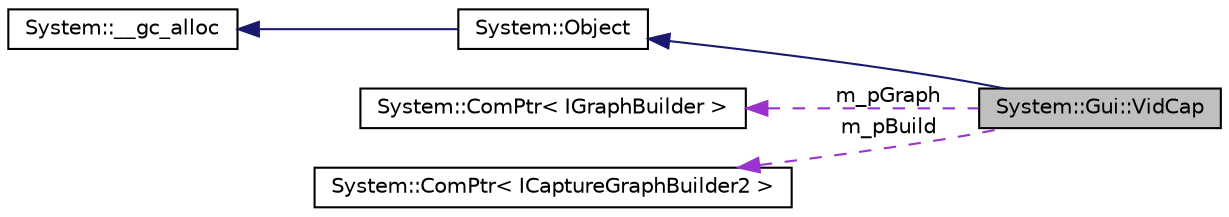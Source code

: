 digraph G
{
  edge [fontname="Helvetica",fontsize="10",labelfontname="Helvetica",labelfontsize="10"];
  node [fontname="Helvetica",fontsize="10",shape=record];
  rankdir="LR";
  Node1 [label="System::Gui::VidCap",height=0.2,width=0.4,color="black", fillcolor="grey75", style="filled" fontcolor="black"];
  Node2 -> Node1 [dir="back",color="midnightblue",fontsize="10",style="solid",fontname="Helvetica"];
  Node2 [label="System::Object",height=0.2,width=0.4,color="black", fillcolor="white", style="filled",URL="$class_system_1_1_object.html"];
  Node3 -> Node2 [dir="back",color="midnightblue",fontsize="10",style="solid",fontname="Helvetica"];
  Node3 [label="System::__gc_alloc",height=0.2,width=0.4,color="black", fillcolor="white", style="filled",URL="$class_system_1_1____gc__alloc.html"];
  Node4 -> Node1 [dir="back",color="darkorchid3",fontsize="10",style="dashed",label=" m_pGraph" ,fontname="Helvetica"];
  Node4 [label="System::ComPtr\< IGraphBuilder \>",height=0.2,width=0.4,color="black", fillcolor="white", style="filled",URL="$class_system_1_1_com_ptr.html"];
  Node5 -> Node1 [dir="back",color="darkorchid3",fontsize="10",style="dashed",label=" m_pBuild" ,fontname="Helvetica"];
  Node5 [label="System::ComPtr\< ICaptureGraphBuilder2 \>",height=0.2,width=0.4,color="black", fillcolor="white", style="filled",URL="$class_system_1_1_com_ptr.html"];
}
